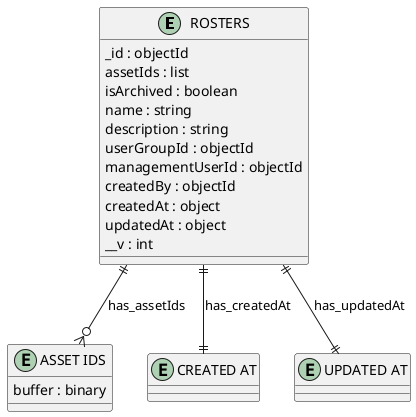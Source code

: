 @startuml ROSTERS_Diagram

entity "ROSTERS" as ROSTERS {
  _id : objectId
  assetIds : list
  isArchived : boolean
  name : string
  description : string
  userGroupId : objectId
  managementUserId : objectId
  createdBy : objectId
  createdAt : object
  updatedAt : object
  __v : int
}

entity "ASSET IDS" as ASSET_IDS {
  buffer : binary
}

entity "CREATED AT" as CREATED_AT {
}

entity "UPDATED AT" as UPDATED_AT {
}

' // Relationships
ROSTERS ||--o{ ASSET_IDS : has_assetIds
ROSTERS ||--|| CREATED_AT : has_createdAt
ROSTERS ||--|| UPDATED_AT : has_updatedAt
@enduml